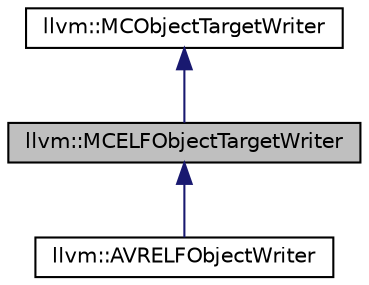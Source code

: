 digraph "llvm::MCELFObjectTargetWriter"
{
 // LATEX_PDF_SIZE
  bgcolor="transparent";
  edge [fontname="Helvetica",fontsize="10",labelfontname="Helvetica",labelfontsize="10"];
  node [fontname="Helvetica",fontsize="10",shape="box"];
  Node1 [label="llvm::MCELFObjectTargetWriter",height=0.2,width=0.4,color="black", fillcolor="grey75", style="filled", fontcolor="black",tooltip=" "];
  Node2 -> Node1 [dir="back",color="midnightblue",fontsize="10",style="solid",fontname="Helvetica"];
  Node2 [label="llvm::MCObjectTargetWriter",height=0.2,width=0.4,color="black",URL="$classllvm_1_1MCObjectTargetWriter.html",tooltip="Base class for classes that define behaviour that is specific to both the target and the object forma..."];
  Node1 -> Node3 [dir="back",color="midnightblue",fontsize="10",style="solid",fontname="Helvetica"];
  Node3 [label="llvm::AVRELFObjectWriter",height=0.2,width=0.4,color="black",URL="$classllvm_1_1AVRELFObjectWriter.html",tooltip="Writes AVR machine code into an ELF32 object file."];
}
